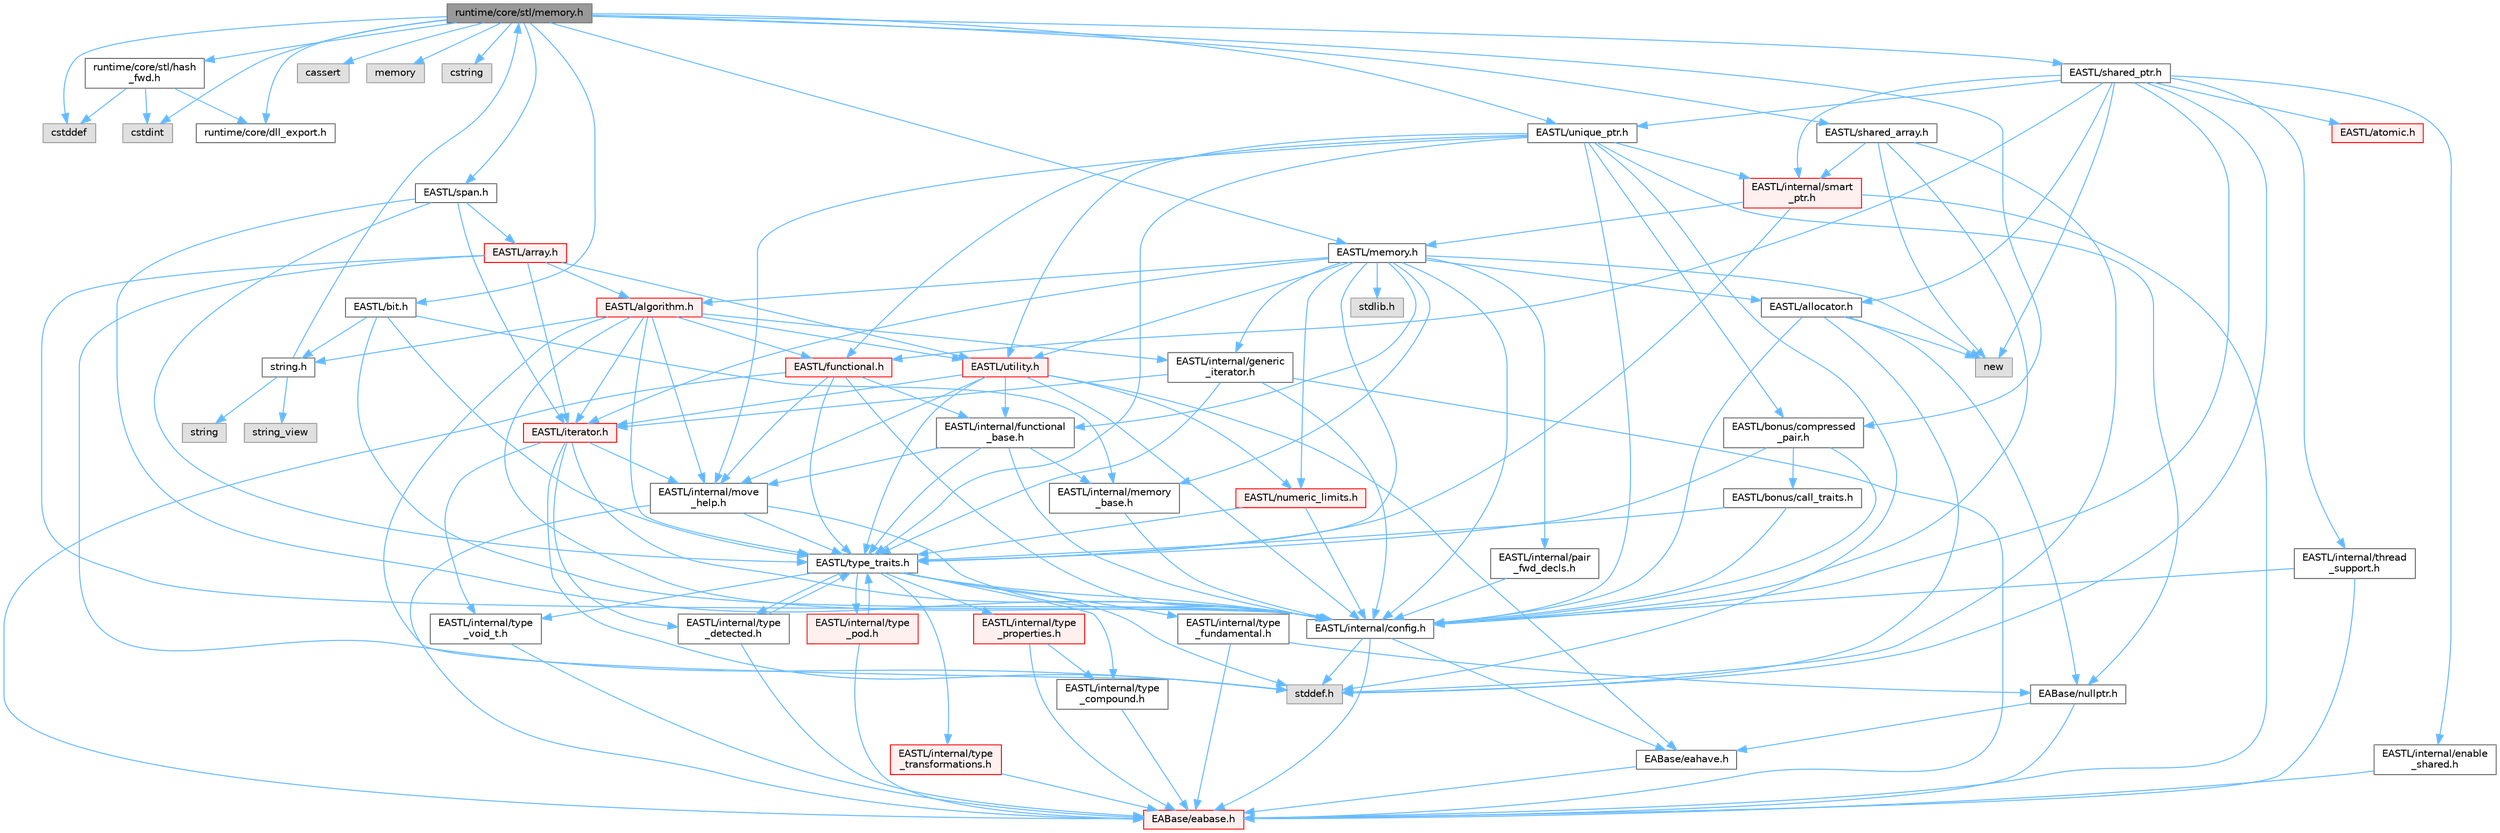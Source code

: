 digraph "runtime/core/stl/memory.h"
{
 // LATEX_PDF_SIZE
  bgcolor="transparent";
  edge [fontname=Helvetica,fontsize=10,labelfontname=Helvetica,labelfontsize=10];
  node [fontname=Helvetica,fontsize=10,shape=box,height=0.2,width=0.4];
  Node1 [id="Node000001",label="runtime/core/stl/memory.h",height=0.2,width=0.4,color="gray40", fillcolor="grey60", style="filled", fontcolor="black",tooltip=" "];
  Node1 -> Node2 [id="edge1_Node000001_Node000002",color="steelblue1",style="solid",tooltip=" "];
  Node2 [id="Node000002",label="cstddef",height=0.2,width=0.4,color="grey60", fillcolor="#E0E0E0", style="filled",tooltip=" "];
  Node1 -> Node3 [id="edge2_Node000001_Node000003",color="steelblue1",style="solid",tooltip=" "];
  Node3 [id="Node000003",label="cstdint",height=0.2,width=0.4,color="grey60", fillcolor="#E0E0E0", style="filled",tooltip=" "];
  Node1 -> Node4 [id="edge3_Node000001_Node000004",color="steelblue1",style="solid",tooltip=" "];
  Node4 [id="Node000004",label="cassert",height=0.2,width=0.4,color="grey60", fillcolor="#E0E0E0", style="filled",tooltip=" "];
  Node1 -> Node5 [id="edge4_Node000001_Node000005",color="steelblue1",style="solid",tooltip=" "];
  Node5 [id="Node000005",label="memory",height=0.2,width=0.4,color="grey60", fillcolor="#E0E0E0", style="filled",tooltip=" "];
  Node1 -> Node6 [id="edge5_Node000001_Node000006",color="steelblue1",style="solid",tooltip=" "];
  Node6 [id="Node000006",label="cstring",height=0.2,width=0.4,color="grey60", fillcolor="#E0E0E0", style="filled",tooltip=" "];
  Node1 -> Node7 [id="edge6_Node000001_Node000007",color="steelblue1",style="solid",tooltip=" "];
  Node7 [id="Node000007",label="EASTL/bit.h",height=0.2,width=0.4,color="grey40", fillcolor="white", style="filled",URL="$bit_8h.html",tooltip=" "];
  Node7 -> Node8 [id="edge7_Node000007_Node000008",color="steelblue1",style="solid",tooltip=" "];
  Node8 [id="Node000008",label="EASTL/internal/config.h",height=0.2,width=0.4,color="grey40", fillcolor="white", style="filled",URL="$config_8h.html",tooltip=" "];
  Node8 -> Node9 [id="edge8_Node000008_Node000009",color="steelblue1",style="solid",tooltip=" "];
  Node9 [id="Node000009",label="EABase/eabase.h",height=0.2,width=0.4,color="red", fillcolor="#FFF0F0", style="filled",URL="$eabase_8h.html",tooltip=" "];
  Node8 -> Node15 [id="edge9_Node000008_Node000015",color="steelblue1",style="solid",tooltip=" "];
  Node15 [id="Node000015",label="EABase/eahave.h",height=0.2,width=0.4,color="grey40", fillcolor="white", style="filled",URL="$eahave_8h.html",tooltip=" "];
  Node15 -> Node9 [id="edge10_Node000015_Node000009",color="steelblue1",style="solid",tooltip=" "];
  Node8 -> Node16 [id="edge11_Node000008_Node000016",color="steelblue1",style="solid",tooltip=" "];
  Node16 [id="Node000016",label="stddef.h",height=0.2,width=0.4,color="grey60", fillcolor="#E0E0E0", style="filled",tooltip=" "];
  Node7 -> Node17 [id="edge12_Node000007_Node000017",color="steelblue1",style="solid",tooltip=" "];
  Node17 [id="Node000017",label="EASTL/internal/memory\l_base.h",height=0.2,width=0.4,color="grey40", fillcolor="white", style="filled",URL="$memory__base_8h.html",tooltip=" "];
  Node17 -> Node8 [id="edge13_Node000017_Node000008",color="steelblue1",style="solid",tooltip=" "];
  Node7 -> Node18 [id="edge14_Node000007_Node000018",color="steelblue1",style="solid",tooltip=" "];
  Node18 [id="Node000018",label="EASTL/type_traits.h",height=0.2,width=0.4,color="grey40", fillcolor="white", style="filled",URL="$_e_a_s_t_l_2include_2_e_a_s_t_l_2type__traits_8h.html",tooltip=" "];
  Node18 -> Node8 [id="edge15_Node000018_Node000008",color="steelblue1",style="solid",tooltip=" "];
  Node18 -> Node16 [id="edge16_Node000018_Node000016",color="steelblue1",style="solid",tooltip=" "];
  Node18 -> Node19 [id="edge17_Node000018_Node000019",color="steelblue1",style="solid",tooltip=" "];
  Node19 [id="Node000019",label="EASTL/internal/type\l_fundamental.h",height=0.2,width=0.4,color="grey40", fillcolor="white", style="filled",URL="$type__fundamental_8h.html",tooltip=" "];
  Node19 -> Node9 [id="edge18_Node000019_Node000009",color="steelblue1",style="solid",tooltip=" "];
  Node19 -> Node20 [id="edge19_Node000019_Node000020",color="steelblue1",style="solid",tooltip=" "];
  Node20 [id="Node000020",label="EABase/nullptr.h",height=0.2,width=0.4,color="grey40", fillcolor="white", style="filled",URL="$nullptr_8h.html",tooltip=" "];
  Node20 -> Node9 [id="edge20_Node000020_Node000009",color="steelblue1",style="solid",tooltip=" "];
  Node20 -> Node15 [id="edge21_Node000020_Node000015",color="steelblue1",style="solid",tooltip=" "];
  Node18 -> Node21 [id="edge22_Node000018_Node000021",color="steelblue1",style="solid",tooltip=" "];
  Node21 [id="Node000021",label="EASTL/internal/type\l_transformations.h",height=0.2,width=0.4,color="red", fillcolor="#FFF0F0", style="filled",URL="$type__transformations_8h.html",tooltip=" "];
  Node21 -> Node9 [id="edge23_Node000021_Node000009",color="steelblue1",style="solid",tooltip=" "];
  Node18 -> Node23 [id="edge24_Node000018_Node000023",color="steelblue1",style="solid",tooltip=" "];
  Node23 [id="Node000023",label="EASTL/internal/type\l_void_t.h",height=0.2,width=0.4,color="grey40", fillcolor="white", style="filled",URL="$type__void__t_8h.html",tooltip=" "];
  Node23 -> Node9 [id="edge25_Node000023_Node000009",color="steelblue1",style="solid",tooltip=" "];
  Node18 -> Node24 [id="edge26_Node000018_Node000024",color="steelblue1",style="solid",tooltip=" "];
  Node24 [id="Node000024",label="EASTL/internal/type\l_properties.h",height=0.2,width=0.4,color="red", fillcolor="#FFF0F0", style="filled",URL="$type__properties_8h.html",tooltip=" "];
  Node24 -> Node9 [id="edge27_Node000024_Node000009",color="steelblue1",style="solid",tooltip=" "];
  Node24 -> Node25 [id="edge28_Node000024_Node000025",color="steelblue1",style="solid",tooltip=" "];
  Node25 [id="Node000025",label="EASTL/internal/type\l_compound.h",height=0.2,width=0.4,color="grey40", fillcolor="white", style="filled",URL="$type__compound_8h.html",tooltip=" "];
  Node25 -> Node9 [id="edge29_Node000025_Node000009",color="steelblue1",style="solid",tooltip=" "];
  Node18 -> Node25 [id="edge30_Node000018_Node000025",color="steelblue1",style="solid",tooltip=" "];
  Node18 -> Node26 [id="edge31_Node000018_Node000026",color="steelblue1",style="solid",tooltip=" "];
  Node26 [id="Node000026",label="EASTL/internal/type\l_pod.h",height=0.2,width=0.4,color="red", fillcolor="#FFF0F0", style="filled",URL="$type__pod_8h.html",tooltip=" "];
  Node26 -> Node9 [id="edge32_Node000026_Node000009",color="steelblue1",style="solid",tooltip=" "];
  Node26 -> Node18 [id="edge33_Node000026_Node000018",color="steelblue1",style="solid",tooltip=" "];
  Node18 -> Node27 [id="edge34_Node000018_Node000027",color="steelblue1",style="solid",tooltip=" "];
  Node27 [id="Node000027",label="EASTL/internal/type\l_detected.h",height=0.2,width=0.4,color="grey40", fillcolor="white", style="filled",URL="$type__detected_8h.html",tooltip=" "];
  Node27 -> Node9 [id="edge35_Node000027_Node000009",color="steelblue1",style="solid",tooltip=" "];
  Node27 -> Node18 [id="edge36_Node000027_Node000018",color="steelblue1",style="solid",tooltip=" "];
  Node7 -> Node28 [id="edge37_Node000007_Node000028",color="steelblue1",style="solid",tooltip=" "];
  Node28 [id="Node000028",label="string.h",height=0.2,width=0.4,color="grey40", fillcolor="white", style="filled",URL="$string_8h.html",tooltip=" "];
  Node28 -> Node29 [id="edge38_Node000028_Node000029",color="steelblue1",style="solid",tooltip=" "];
  Node29 [id="Node000029",label="string",height=0.2,width=0.4,color="grey60", fillcolor="#E0E0E0", style="filled",tooltip=" "];
  Node28 -> Node30 [id="edge39_Node000028_Node000030",color="steelblue1",style="solid",tooltip=" "];
  Node30 [id="Node000030",label="string_view",height=0.2,width=0.4,color="grey60", fillcolor="#E0E0E0", style="filled",tooltip=" "];
  Node28 -> Node1 [id="edge40_Node000028_Node000001",color="steelblue1",style="solid",tooltip=" "];
  Node1 -> Node31 [id="edge41_Node000001_Node000031",color="steelblue1",style="solid",tooltip=" "];
  Node31 [id="Node000031",label="EASTL/memory.h",height=0.2,width=0.4,color="grey40", fillcolor="white", style="filled",URL="$_e_a_s_t_l_2include_2_e_a_s_t_l_2memory_8h.html",tooltip=" "];
  Node31 -> Node8 [id="edge42_Node000031_Node000008",color="steelblue1",style="solid",tooltip=" "];
  Node31 -> Node17 [id="edge43_Node000031_Node000017",color="steelblue1",style="solid",tooltip=" "];
  Node31 -> Node32 [id="edge44_Node000031_Node000032",color="steelblue1",style="solid",tooltip=" "];
  Node32 [id="Node000032",label="EASTL/internal/generic\l_iterator.h",height=0.2,width=0.4,color="grey40", fillcolor="white", style="filled",URL="$generic__iterator_8h.html",tooltip=" "];
  Node32 -> Node9 [id="edge45_Node000032_Node000009",color="steelblue1",style="solid",tooltip=" "];
  Node32 -> Node8 [id="edge46_Node000032_Node000008",color="steelblue1",style="solid",tooltip=" "];
  Node32 -> Node33 [id="edge47_Node000032_Node000033",color="steelblue1",style="solid",tooltip=" "];
  Node33 [id="Node000033",label="EASTL/iterator.h",height=0.2,width=0.4,color="red", fillcolor="#FFF0F0", style="filled",URL="$_e_a_s_t_l_2include_2_e_a_s_t_l_2iterator_8h.html",tooltip=" "];
  Node33 -> Node8 [id="edge48_Node000033_Node000008",color="steelblue1",style="solid",tooltip=" "];
  Node33 -> Node34 [id="edge49_Node000033_Node000034",color="steelblue1",style="solid",tooltip=" "];
  Node34 [id="Node000034",label="EASTL/internal/move\l_help.h",height=0.2,width=0.4,color="grey40", fillcolor="white", style="filled",URL="$move__help_8h.html",tooltip=" "];
  Node34 -> Node9 [id="edge50_Node000034_Node000009",color="steelblue1",style="solid",tooltip=" "];
  Node34 -> Node8 [id="edge51_Node000034_Node000008",color="steelblue1",style="solid",tooltip=" "];
  Node34 -> Node18 [id="edge52_Node000034_Node000018",color="steelblue1",style="solid",tooltip=" "];
  Node33 -> Node27 [id="edge53_Node000033_Node000027",color="steelblue1",style="solid",tooltip=" "];
  Node33 -> Node23 [id="edge54_Node000033_Node000023",color="steelblue1",style="solid",tooltip=" "];
  Node33 -> Node16 [id="edge55_Node000033_Node000016",color="steelblue1",style="solid",tooltip=" "];
  Node32 -> Node18 [id="edge56_Node000032_Node000018",color="steelblue1",style="solid",tooltip=" "];
  Node31 -> Node36 [id="edge57_Node000031_Node000036",color="steelblue1",style="solid",tooltip=" "];
  Node36 [id="Node000036",label="EASTL/internal/pair\l_fwd_decls.h",height=0.2,width=0.4,color="grey40", fillcolor="white", style="filled",URL="$pair__fwd__decls_8h.html",tooltip=" "];
  Node36 -> Node8 [id="edge58_Node000036_Node000008",color="steelblue1",style="solid",tooltip=" "];
  Node31 -> Node37 [id="edge59_Node000031_Node000037",color="steelblue1",style="solid",tooltip=" "];
  Node37 [id="Node000037",label="EASTL/internal/functional\l_base.h",height=0.2,width=0.4,color="grey40", fillcolor="white", style="filled",URL="$functional__base_8h.html",tooltip=" "];
  Node37 -> Node8 [id="edge60_Node000037_Node000008",color="steelblue1",style="solid",tooltip=" "];
  Node37 -> Node17 [id="edge61_Node000037_Node000017",color="steelblue1",style="solid",tooltip=" "];
  Node37 -> Node34 [id="edge62_Node000037_Node000034",color="steelblue1",style="solid",tooltip=" "];
  Node37 -> Node18 [id="edge63_Node000037_Node000018",color="steelblue1",style="solid",tooltip=" "];
  Node31 -> Node38 [id="edge64_Node000031_Node000038",color="steelblue1",style="solid",tooltip=" "];
  Node38 [id="Node000038",label="EASTL/algorithm.h",height=0.2,width=0.4,color="red", fillcolor="#FFF0F0", style="filled",URL="$_e_a_s_t_l_2include_2_e_a_s_t_l_2algorithm_8h.html",tooltip=" "];
  Node38 -> Node8 [id="edge65_Node000038_Node000008",color="steelblue1",style="solid",tooltip=" "];
  Node38 -> Node18 [id="edge66_Node000038_Node000018",color="steelblue1",style="solid",tooltip=" "];
  Node38 -> Node34 [id="edge67_Node000038_Node000034",color="steelblue1",style="solid",tooltip=" "];
  Node38 -> Node33 [id="edge68_Node000038_Node000033",color="steelblue1",style="solid",tooltip=" "];
  Node38 -> Node41 [id="edge69_Node000038_Node000041",color="steelblue1",style="solid",tooltip=" "];
  Node41 [id="Node000041",label="EASTL/functional.h",height=0.2,width=0.4,color="red", fillcolor="#FFF0F0", style="filled",URL="$_e_a_s_t_l_2include_2_e_a_s_t_l_2functional_8h.html",tooltip=" "];
  Node41 -> Node9 [id="edge70_Node000041_Node000009",color="steelblue1",style="solid",tooltip=" "];
  Node41 -> Node8 [id="edge71_Node000041_Node000008",color="steelblue1",style="solid",tooltip=" "];
  Node41 -> Node34 [id="edge72_Node000041_Node000034",color="steelblue1",style="solid",tooltip=" "];
  Node41 -> Node18 [id="edge73_Node000041_Node000018",color="steelblue1",style="solid",tooltip=" "];
  Node41 -> Node37 [id="edge74_Node000041_Node000037",color="steelblue1",style="solid",tooltip=" "];
  Node38 -> Node48 [id="edge75_Node000038_Node000048",color="steelblue1",style="solid",tooltip=" "];
  Node48 [id="Node000048",label="EASTL/utility.h",height=0.2,width=0.4,color="red", fillcolor="#FFF0F0", style="filled",URL="$_e_a_s_t_l_2include_2_e_a_s_t_l_2utility_8h.html",tooltip=" "];
  Node48 -> Node8 [id="edge76_Node000048_Node000008",color="steelblue1",style="solid",tooltip=" "];
  Node48 -> Node18 [id="edge77_Node000048_Node000018",color="steelblue1",style="solid",tooltip=" "];
  Node48 -> Node33 [id="edge78_Node000048_Node000033",color="steelblue1",style="solid",tooltip=" "];
  Node48 -> Node49 [id="edge79_Node000048_Node000049",color="steelblue1",style="solid",tooltip=" "];
  Node49 [id="Node000049",label="EASTL/numeric_limits.h",height=0.2,width=0.4,color="red", fillcolor="#FFF0F0", style="filled",URL="$numeric__limits_8h.html",tooltip=" "];
  Node49 -> Node8 [id="edge80_Node000049_Node000008",color="steelblue1",style="solid",tooltip=" "];
  Node49 -> Node18 [id="edge81_Node000049_Node000018",color="steelblue1",style="solid",tooltip=" "];
  Node48 -> Node37 [id="edge82_Node000048_Node000037",color="steelblue1",style="solid",tooltip=" "];
  Node48 -> Node34 [id="edge83_Node000048_Node000034",color="steelblue1",style="solid",tooltip=" "];
  Node48 -> Node15 [id="edge84_Node000048_Node000015",color="steelblue1",style="solid",tooltip=" "];
  Node38 -> Node32 [id="edge85_Node000038_Node000032",color="steelblue1",style="solid",tooltip=" "];
  Node38 -> Node16 [id="edge86_Node000038_Node000016",color="steelblue1",style="solid",tooltip=" "];
  Node38 -> Node28 [id="edge87_Node000038_Node000028",color="steelblue1",style="solid",tooltip=" "];
  Node31 -> Node18 [id="edge88_Node000031_Node000018",color="steelblue1",style="solid",tooltip=" "];
  Node31 -> Node45 [id="edge89_Node000031_Node000045",color="steelblue1",style="solid",tooltip=" "];
  Node45 [id="Node000045",label="EASTL/allocator.h",height=0.2,width=0.4,color="grey40", fillcolor="white", style="filled",URL="$allocator_8h.html",tooltip=" "];
  Node45 -> Node8 [id="edge90_Node000045_Node000008",color="steelblue1",style="solid",tooltip=" "];
  Node45 -> Node20 [id="edge91_Node000045_Node000020",color="steelblue1",style="solid",tooltip=" "];
  Node45 -> Node16 [id="edge92_Node000045_Node000016",color="steelblue1",style="solid",tooltip=" "];
  Node45 -> Node46 [id="edge93_Node000045_Node000046",color="steelblue1",style="solid",tooltip=" "];
  Node46 [id="Node000046",label="new",height=0.2,width=0.4,color="grey60", fillcolor="#E0E0E0", style="filled",tooltip=" "];
  Node31 -> Node33 [id="edge94_Node000031_Node000033",color="steelblue1",style="solid",tooltip=" "];
  Node31 -> Node48 [id="edge95_Node000031_Node000048",color="steelblue1",style="solid",tooltip=" "];
  Node31 -> Node49 [id="edge96_Node000031_Node000049",color="steelblue1",style="solid",tooltip=" "];
  Node31 -> Node58 [id="edge97_Node000031_Node000058",color="steelblue1",style="solid",tooltip=" "];
  Node58 [id="Node000058",label="stdlib.h",height=0.2,width=0.4,color="grey60", fillcolor="#E0E0E0", style="filled",tooltip=" "];
  Node31 -> Node46 [id="edge98_Node000031_Node000046",color="steelblue1",style="solid",tooltip=" "];
  Node1 -> Node59 [id="edge99_Node000001_Node000059",color="steelblue1",style="solid",tooltip=" "];
  Node59 [id="Node000059",label="EASTL/shared_array.h",height=0.2,width=0.4,color="grey40", fillcolor="white", style="filled",URL="$shared__array_8h.html",tooltip=" "];
  Node59 -> Node8 [id="edge100_Node000059_Node000008",color="steelblue1",style="solid",tooltip=" "];
  Node59 -> Node60 [id="edge101_Node000059_Node000060",color="steelblue1",style="solid",tooltip=" "];
  Node60 [id="Node000060",label="EASTL/internal/smart\l_ptr.h",height=0.2,width=0.4,color="red", fillcolor="#FFF0F0", style="filled",URL="$smart__ptr_8h.html",tooltip=" "];
  Node60 -> Node9 [id="edge102_Node000060_Node000009",color="steelblue1",style="solid",tooltip=" "];
  Node60 -> Node31 [id="edge103_Node000060_Node000031",color="steelblue1",style="solid",tooltip=" "];
  Node60 -> Node18 [id="edge104_Node000060_Node000018",color="steelblue1",style="solid",tooltip=" "];
  Node59 -> Node46 [id="edge105_Node000059_Node000046",color="steelblue1",style="solid",tooltip=" "];
  Node59 -> Node16 [id="edge106_Node000059_Node000016",color="steelblue1",style="solid",tooltip=" "];
  Node1 -> Node62 [id="edge107_Node000001_Node000062",color="steelblue1",style="solid",tooltip=" "];
  Node62 [id="Node000062",label="EASTL/unique_ptr.h",height=0.2,width=0.4,color="grey40", fillcolor="white", style="filled",URL="$unique__ptr_8h.html",tooltip=" "];
  Node62 -> Node20 [id="edge108_Node000062_Node000020",color="steelblue1",style="solid",tooltip=" "];
  Node62 -> Node63 [id="edge109_Node000062_Node000063",color="steelblue1",style="solid",tooltip=" "];
  Node63 [id="Node000063",label="EASTL/bonus/compressed\l_pair.h",height=0.2,width=0.4,color="grey40", fillcolor="white", style="filled",URL="$compressed__pair_8h.html",tooltip=" "];
  Node63 -> Node8 [id="edge110_Node000063_Node000008",color="steelblue1",style="solid",tooltip=" "];
  Node63 -> Node18 [id="edge111_Node000063_Node000018",color="steelblue1",style="solid",tooltip=" "];
  Node63 -> Node64 [id="edge112_Node000063_Node000064",color="steelblue1",style="solid",tooltip=" "];
  Node64 [id="Node000064",label="EASTL/bonus/call_traits.h",height=0.2,width=0.4,color="grey40", fillcolor="white", style="filled",URL="$call__traits_8h.html",tooltip=" "];
  Node64 -> Node8 [id="edge113_Node000064_Node000008",color="steelblue1",style="solid",tooltip=" "];
  Node64 -> Node18 [id="edge114_Node000064_Node000018",color="steelblue1",style="solid",tooltip=" "];
  Node62 -> Node41 [id="edge115_Node000062_Node000041",color="steelblue1",style="solid",tooltip=" "];
  Node62 -> Node8 [id="edge116_Node000062_Node000008",color="steelblue1",style="solid",tooltip=" "];
  Node62 -> Node34 [id="edge117_Node000062_Node000034",color="steelblue1",style="solid",tooltip=" "];
  Node62 -> Node60 [id="edge118_Node000062_Node000060",color="steelblue1",style="solid",tooltip=" "];
  Node62 -> Node18 [id="edge119_Node000062_Node000018",color="steelblue1",style="solid",tooltip=" "];
  Node62 -> Node48 [id="edge120_Node000062_Node000048",color="steelblue1",style="solid",tooltip=" "];
  Node62 -> Node16 [id="edge121_Node000062_Node000016",color="steelblue1",style="solid",tooltip=" "];
  Node1 -> Node65 [id="edge122_Node000001_Node000065",color="steelblue1",style="solid",tooltip=" "];
  Node65 [id="Node000065",label="EASTL/shared_ptr.h",height=0.2,width=0.4,color="grey40", fillcolor="white", style="filled",URL="$shared__ptr_8h.html",tooltip=" "];
  Node65 -> Node8 [id="edge123_Node000065_Node000008",color="steelblue1",style="solid",tooltip=" "];
  Node65 -> Node60 [id="edge124_Node000065_Node000060",color="steelblue1",style="solid",tooltip=" "];
  Node65 -> Node66 [id="edge125_Node000065_Node000066",color="steelblue1",style="solid",tooltip=" "];
  Node66 [id="Node000066",label="EASTL/internal/thread\l_support.h",height=0.2,width=0.4,color="grey40", fillcolor="white", style="filled",URL="$thread__support_8h.html",tooltip=" "];
  Node66 -> Node9 [id="edge126_Node000066_Node000009",color="steelblue1",style="solid",tooltip=" "];
  Node66 -> Node8 [id="edge127_Node000066_Node000008",color="steelblue1",style="solid",tooltip=" "];
  Node65 -> Node62 [id="edge128_Node000065_Node000062",color="steelblue1",style="solid",tooltip=" "];
  Node65 -> Node41 [id="edge129_Node000065_Node000041",color="steelblue1",style="solid",tooltip=" "];
  Node65 -> Node45 [id="edge130_Node000065_Node000045",color="steelblue1",style="solid",tooltip=" "];
  Node65 -> Node67 [id="edge131_Node000065_Node000067",color="steelblue1",style="solid",tooltip=" "];
  Node67 [id="Node000067",label="EASTL/atomic.h",height=0.2,width=0.4,color="red", fillcolor="#FFF0F0", style="filled",URL="$_e_a_s_t_l_2include_2_e_a_s_t_l_2atomic_8h.html",tooltip=" "];
  Node65 -> Node46 [id="edge132_Node000065_Node000046",color="steelblue1",style="solid",tooltip=" "];
  Node65 -> Node16 [id="edge133_Node000065_Node000016",color="steelblue1",style="solid",tooltip=" "];
  Node65 -> Node144 [id="edge134_Node000065_Node000144",color="steelblue1",style="solid",tooltip=" "];
  Node144 [id="Node000144",label="EASTL/internal/enable\l_shared.h",height=0.2,width=0.4,color="grey40", fillcolor="white", style="filled",URL="$enable__shared_8h.html",tooltip=" "];
  Node144 -> Node9 [id="edge135_Node000144_Node000009",color="steelblue1",style="solid",tooltip=" "];
  Node1 -> Node145 [id="edge136_Node000001_Node000145",color="steelblue1",style="solid",tooltip=" "];
  Node145 [id="Node000145",label="EASTL/span.h",height=0.2,width=0.4,color="grey40", fillcolor="white", style="filled",URL="$span_8h.html",tooltip=" "];
  Node145 -> Node8 [id="edge137_Node000145_Node000008",color="steelblue1",style="solid",tooltip=" "];
  Node145 -> Node18 [id="edge138_Node000145_Node000018",color="steelblue1",style="solid",tooltip=" "];
  Node145 -> Node33 [id="edge139_Node000145_Node000033",color="steelblue1",style="solid",tooltip=" "];
  Node145 -> Node146 [id="edge140_Node000145_Node000146",color="steelblue1",style="solid",tooltip=" "];
  Node146 [id="Node000146",label="EASTL/array.h",height=0.2,width=0.4,color="red", fillcolor="#FFF0F0", style="filled",URL="$array_8h.html",tooltip=" "];
  Node146 -> Node8 [id="edge141_Node000146_Node000008",color="steelblue1",style="solid",tooltip=" "];
  Node146 -> Node33 [id="edge142_Node000146_Node000033",color="steelblue1",style="solid",tooltip=" "];
  Node146 -> Node38 [id="edge143_Node000146_Node000038",color="steelblue1",style="solid",tooltip=" "];
  Node146 -> Node48 [id="edge144_Node000146_Node000048",color="steelblue1",style="solid",tooltip=" "];
  Node146 -> Node16 [id="edge145_Node000146_Node000016",color="steelblue1",style="solid",tooltip=" "];
  Node1 -> Node63 [id="edge146_Node000001_Node000063",color="steelblue1",style="solid",tooltip=" "];
  Node1 -> Node148 [id="edge147_Node000001_Node000148",color="steelblue1",style="solid",tooltip=" "];
  Node148 [id="Node000148",label="runtime/core/dll_export.h",height=0.2,width=0.4,color="grey40", fillcolor="white", style="filled",URL="$dll__export_8h.html",tooltip=" "];
  Node1 -> Node149 [id="edge148_Node000001_Node000149",color="steelblue1",style="solid",tooltip=" "];
  Node149 [id="Node000149",label="runtime/core/stl/hash\l_fwd.h",height=0.2,width=0.4,color="grey40", fillcolor="white", style="filled",URL="$hash__fwd_8h.html",tooltip=" "];
  Node149 -> Node2 [id="edge149_Node000149_Node000002",color="steelblue1",style="solid",tooltip=" "];
  Node149 -> Node3 [id="edge150_Node000149_Node000003",color="steelblue1",style="solid",tooltip=" "];
  Node149 -> Node148 [id="edge151_Node000149_Node000148",color="steelblue1",style="solid",tooltip=" "];
}
